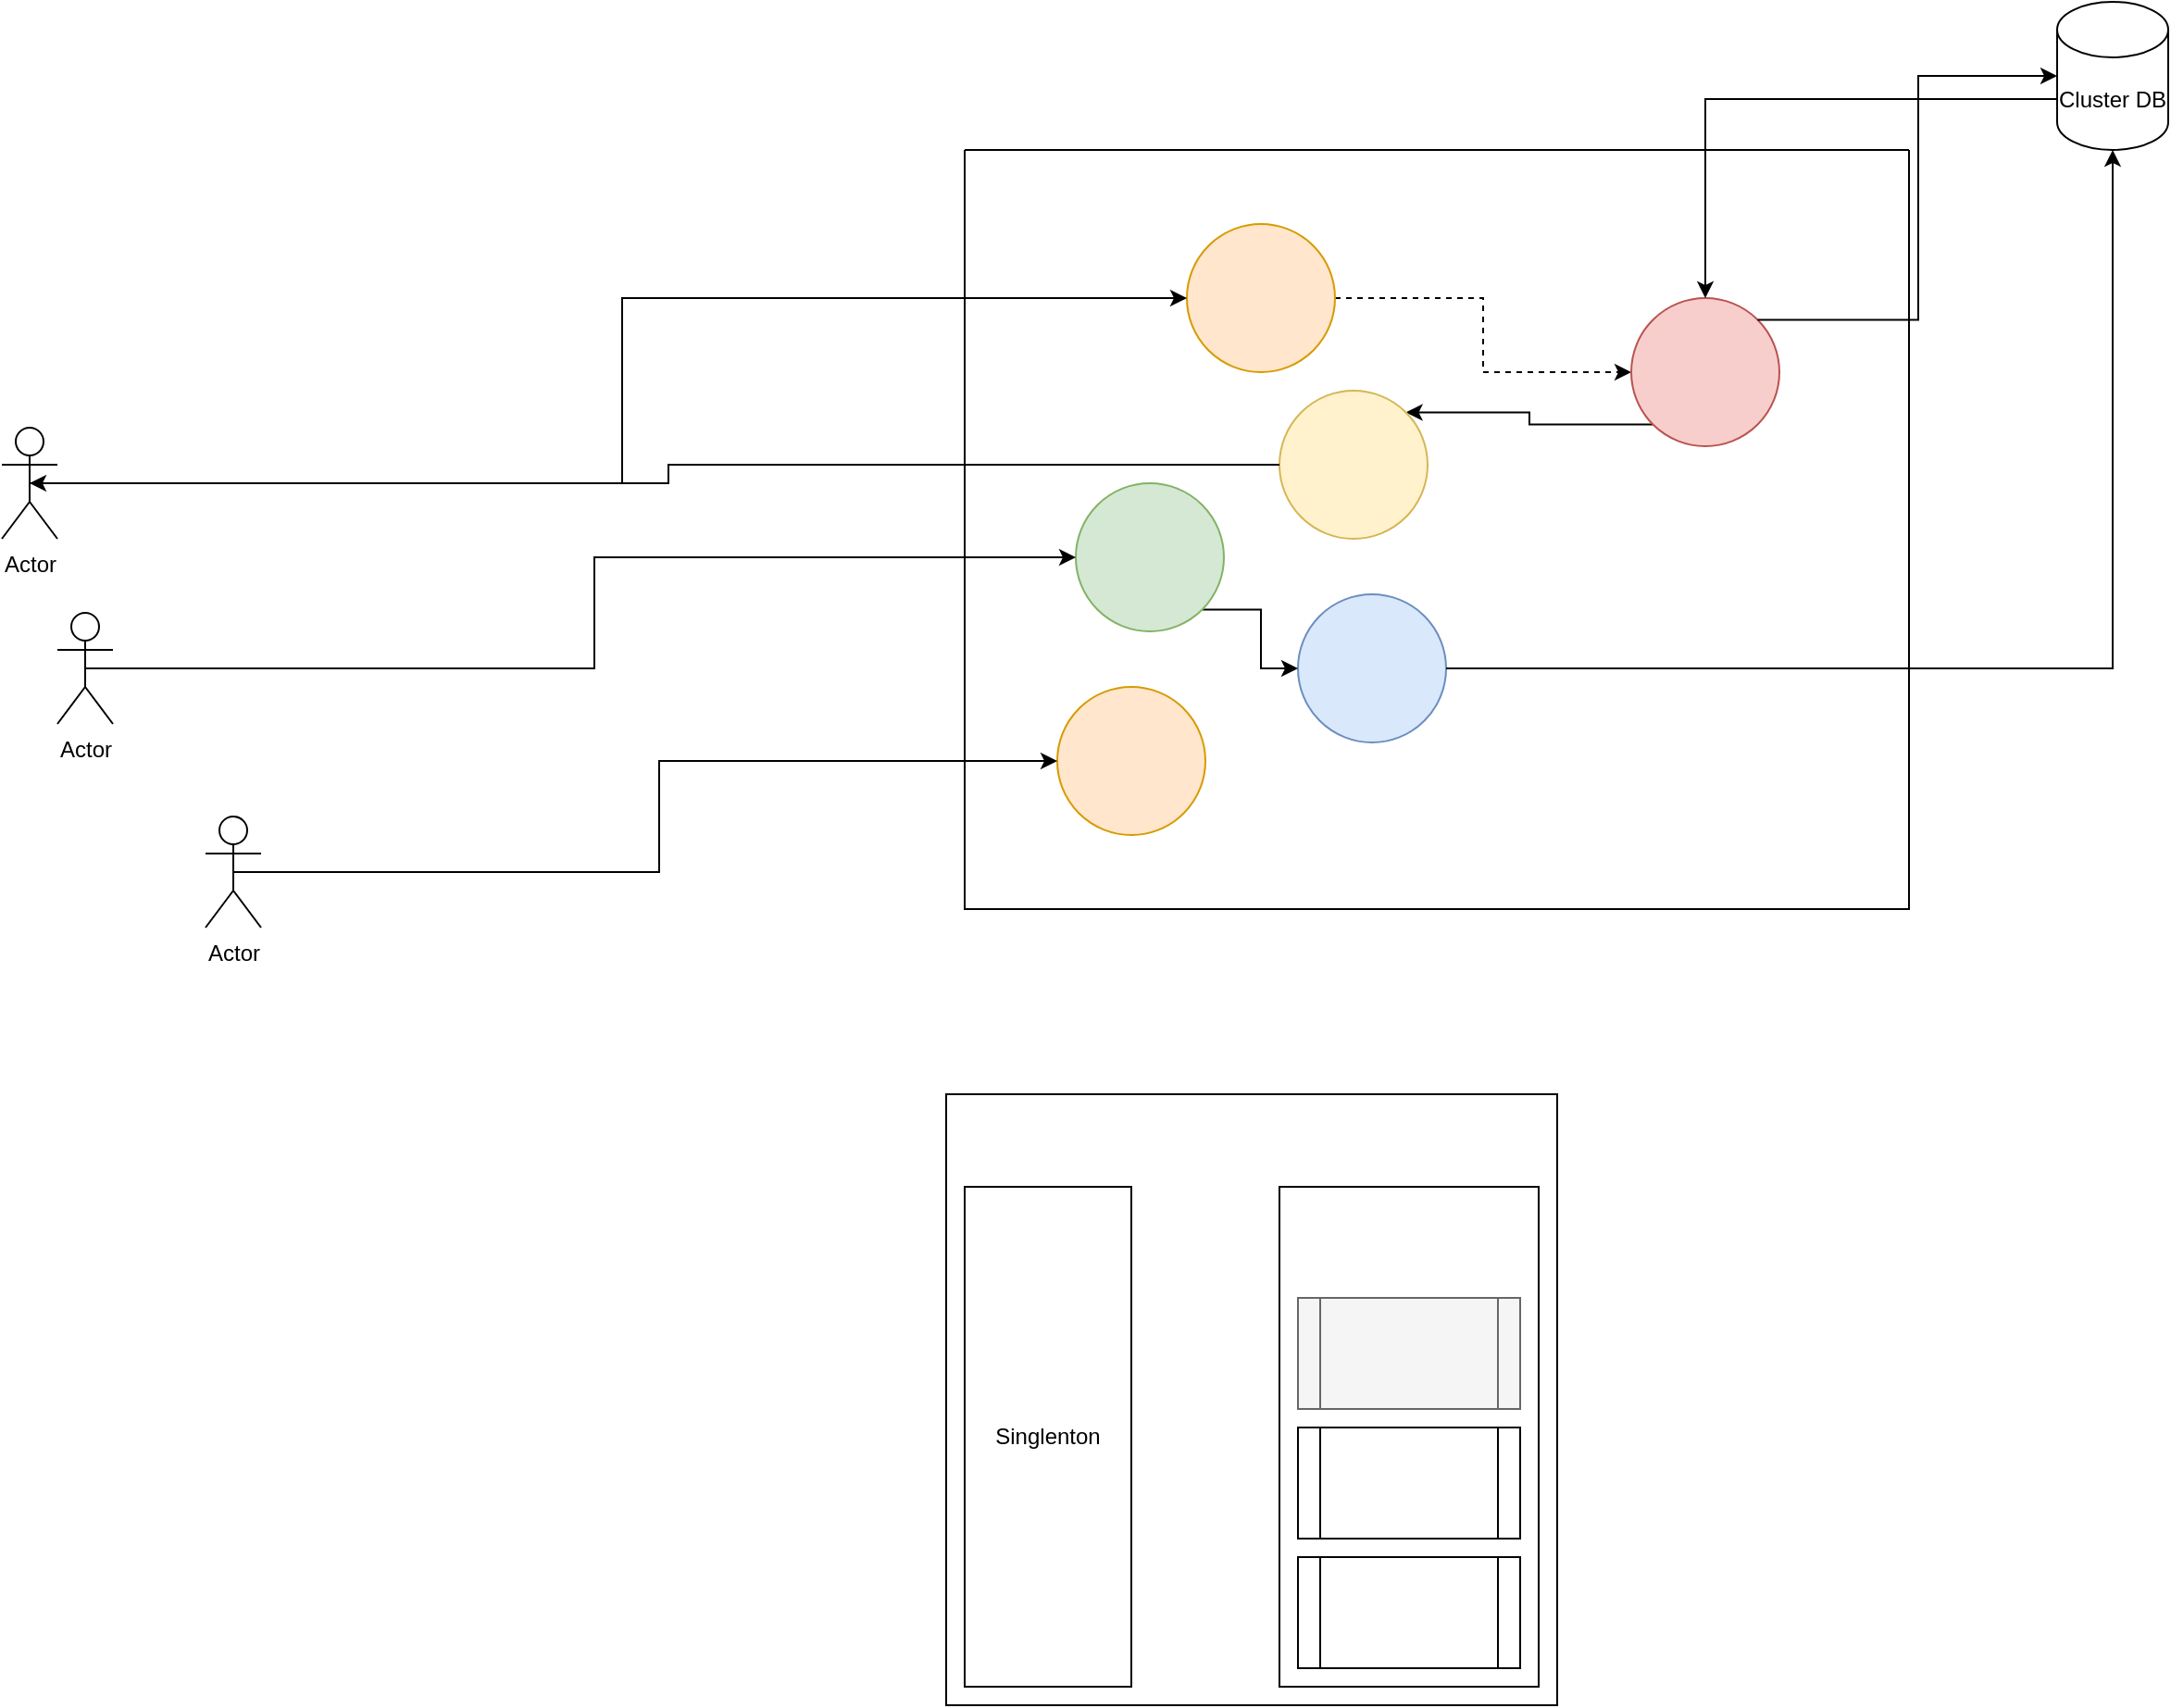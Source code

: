 <mxfile version="23.1.2" type="device">
  <diagram name="Page-1" id="dIZW6_p--HNFTBo7jAEs">
    <mxGraphModel dx="2284" dy="738" grid="1" gridSize="10" guides="1" tooltips="1" connect="1" arrows="1" fold="1" page="1" pageScale="1" pageWidth="850" pageHeight="1100" math="0" shadow="0">
      <root>
        <mxCell id="0" />
        <mxCell id="1" parent="0" />
        <mxCell id="28aCtGk1oSKQ_0A7ikTk-1" value="" style="swimlane;startSize=0;" vertex="1" parent="1">
          <mxGeometry x="390" y="130" width="510" height="410" as="geometry" />
        </mxCell>
        <mxCell id="28aCtGk1oSKQ_0A7ikTk-10" style="edgeStyle=orthogonalEdgeStyle;rounded=0;orthogonalLoop=1;jettySize=auto;html=1;exitX=1;exitY=0.5;exitDx=0;exitDy=0;dashed=1;" edge="1" parent="28aCtGk1oSKQ_0A7ikTk-1" source="28aCtGk1oSKQ_0A7ikTk-2" target="28aCtGk1oSKQ_0A7ikTk-5">
          <mxGeometry relative="1" as="geometry" />
        </mxCell>
        <mxCell id="28aCtGk1oSKQ_0A7ikTk-2" value="" style="ellipse;whiteSpace=wrap;html=1;aspect=fixed;fillColor=#ffe6cc;strokeColor=#d79b00;" vertex="1" parent="28aCtGk1oSKQ_0A7ikTk-1">
          <mxGeometry x="120" y="40" width="80" height="80" as="geometry" />
        </mxCell>
        <mxCell id="28aCtGk1oSKQ_0A7ikTk-20" style="edgeStyle=orthogonalEdgeStyle;rounded=0;orthogonalLoop=1;jettySize=auto;html=1;exitX=0;exitY=1;exitDx=0;exitDy=0;entryX=1;entryY=0;entryDx=0;entryDy=0;" edge="1" parent="28aCtGk1oSKQ_0A7ikTk-1" source="28aCtGk1oSKQ_0A7ikTk-5" target="28aCtGk1oSKQ_0A7ikTk-19">
          <mxGeometry relative="1" as="geometry" />
        </mxCell>
        <mxCell id="28aCtGk1oSKQ_0A7ikTk-5" value="" style="ellipse;whiteSpace=wrap;html=1;aspect=fixed;fillColor=#f8cecc;strokeColor=#b85450;" vertex="1" parent="28aCtGk1oSKQ_0A7ikTk-1">
          <mxGeometry x="360" y="80" width="80" height="80" as="geometry" />
        </mxCell>
        <mxCell id="28aCtGk1oSKQ_0A7ikTk-4" value="" style="ellipse;whiteSpace=wrap;html=1;aspect=fixed;fillColor=#dae8fc;strokeColor=#6c8ebf;" vertex="1" parent="28aCtGk1oSKQ_0A7ikTk-1">
          <mxGeometry x="180" y="240" width="80" height="80" as="geometry" />
        </mxCell>
        <mxCell id="28aCtGk1oSKQ_0A7ikTk-11" style="edgeStyle=orthogonalEdgeStyle;rounded=0;orthogonalLoop=1;jettySize=auto;html=1;exitX=1;exitY=1;exitDx=0;exitDy=0;" edge="1" parent="28aCtGk1oSKQ_0A7ikTk-1" source="28aCtGk1oSKQ_0A7ikTk-3" target="28aCtGk1oSKQ_0A7ikTk-4">
          <mxGeometry relative="1" as="geometry" />
        </mxCell>
        <mxCell id="28aCtGk1oSKQ_0A7ikTk-3" value="" style="ellipse;whiteSpace=wrap;html=1;aspect=fixed;fillColor=#d5e8d4;strokeColor=#82b366;" vertex="1" parent="28aCtGk1oSKQ_0A7ikTk-1">
          <mxGeometry x="60" y="180" width="80" height="80" as="geometry" />
        </mxCell>
        <mxCell id="28aCtGk1oSKQ_0A7ikTk-17" value="" style="ellipse;whiteSpace=wrap;html=1;aspect=fixed;fillColor=#ffe6cc;strokeColor=#d79b00;" vertex="1" parent="28aCtGk1oSKQ_0A7ikTk-1">
          <mxGeometry x="50" y="290" width="80" height="80" as="geometry" />
        </mxCell>
        <mxCell id="28aCtGk1oSKQ_0A7ikTk-19" value="" style="ellipse;whiteSpace=wrap;html=1;aspect=fixed;fillColor=#fff2cc;strokeColor=#d6b656;" vertex="1" parent="28aCtGk1oSKQ_0A7ikTk-1">
          <mxGeometry x="170" y="130" width="80" height="80" as="geometry" />
        </mxCell>
        <mxCell id="28aCtGk1oSKQ_0A7ikTk-7" style="edgeStyle=orthogonalEdgeStyle;rounded=0;orthogonalLoop=1;jettySize=auto;html=1;exitX=0.5;exitY=0.5;exitDx=0;exitDy=0;exitPerimeter=0;entryX=0;entryY=0.5;entryDx=0;entryDy=0;" edge="1" parent="1" source="28aCtGk1oSKQ_0A7ikTk-6" target="28aCtGk1oSKQ_0A7ikTk-2">
          <mxGeometry relative="1" as="geometry" />
        </mxCell>
        <mxCell id="28aCtGk1oSKQ_0A7ikTk-6" value="Actor" style="shape=umlActor;verticalLabelPosition=bottom;verticalAlign=top;html=1;outlineConnect=0;" vertex="1" parent="1">
          <mxGeometry x="-130" y="280" width="30" height="60" as="geometry" />
        </mxCell>
        <mxCell id="28aCtGk1oSKQ_0A7ikTk-9" style="edgeStyle=orthogonalEdgeStyle;rounded=0;orthogonalLoop=1;jettySize=auto;html=1;exitX=0.5;exitY=0.5;exitDx=0;exitDy=0;exitPerimeter=0;" edge="1" parent="1" source="28aCtGk1oSKQ_0A7ikTk-8" target="28aCtGk1oSKQ_0A7ikTk-3">
          <mxGeometry relative="1" as="geometry" />
        </mxCell>
        <mxCell id="28aCtGk1oSKQ_0A7ikTk-8" value="Actor" style="shape=umlActor;verticalLabelPosition=bottom;verticalAlign=top;html=1;outlineConnect=0;" vertex="1" parent="1">
          <mxGeometry x="-100" y="380" width="30" height="60" as="geometry" />
        </mxCell>
        <mxCell id="28aCtGk1oSKQ_0A7ikTk-18" style="edgeStyle=orthogonalEdgeStyle;rounded=0;orthogonalLoop=1;jettySize=auto;html=1;exitX=0;exitY=0;exitDx=0;exitDy=52.5;exitPerimeter=0;" edge="1" parent="1" source="28aCtGk1oSKQ_0A7ikTk-12" target="28aCtGk1oSKQ_0A7ikTk-5">
          <mxGeometry relative="1" as="geometry" />
        </mxCell>
        <mxCell id="28aCtGk1oSKQ_0A7ikTk-12" value="Cluster DB" style="shape=cylinder3;whiteSpace=wrap;html=1;boundedLbl=1;backgroundOutline=1;size=15;" vertex="1" parent="1">
          <mxGeometry x="980" y="50" width="60" height="80" as="geometry" />
        </mxCell>
        <mxCell id="28aCtGk1oSKQ_0A7ikTk-13" style="edgeStyle=orthogonalEdgeStyle;rounded=0;orthogonalLoop=1;jettySize=auto;html=1;exitX=1;exitY=0;exitDx=0;exitDy=0;entryX=0;entryY=0.5;entryDx=0;entryDy=0;entryPerimeter=0;" edge="1" parent="1" source="28aCtGk1oSKQ_0A7ikTk-5" target="28aCtGk1oSKQ_0A7ikTk-12">
          <mxGeometry relative="1" as="geometry" />
        </mxCell>
        <mxCell id="28aCtGk1oSKQ_0A7ikTk-14" style="edgeStyle=orthogonalEdgeStyle;rounded=0;orthogonalLoop=1;jettySize=auto;html=1;exitX=1;exitY=0.5;exitDx=0;exitDy=0;entryX=0.5;entryY=1;entryDx=0;entryDy=0;entryPerimeter=0;" edge="1" parent="1" source="28aCtGk1oSKQ_0A7ikTk-4" target="28aCtGk1oSKQ_0A7ikTk-12">
          <mxGeometry relative="1" as="geometry" />
        </mxCell>
        <mxCell id="28aCtGk1oSKQ_0A7ikTk-16" style="edgeStyle=orthogonalEdgeStyle;rounded=0;orthogonalLoop=1;jettySize=auto;html=1;exitX=0.5;exitY=0.5;exitDx=0;exitDy=0;exitPerimeter=0;entryX=0;entryY=0.5;entryDx=0;entryDy=0;" edge="1" parent="1" source="28aCtGk1oSKQ_0A7ikTk-15" target="28aCtGk1oSKQ_0A7ikTk-17">
          <mxGeometry relative="1" as="geometry" />
        </mxCell>
        <mxCell id="28aCtGk1oSKQ_0A7ikTk-15" value="Actor" style="shape=umlActor;verticalLabelPosition=bottom;verticalAlign=top;html=1;outlineConnect=0;" vertex="1" parent="1">
          <mxGeometry x="-20" y="490" width="30" height="60" as="geometry" />
        </mxCell>
        <mxCell id="28aCtGk1oSKQ_0A7ikTk-21" style="edgeStyle=orthogonalEdgeStyle;rounded=0;orthogonalLoop=1;jettySize=auto;html=1;exitX=0;exitY=0.5;exitDx=0;exitDy=0;entryX=0.5;entryY=0.5;entryDx=0;entryDy=0;entryPerimeter=0;" edge="1" parent="1" source="28aCtGk1oSKQ_0A7ikTk-19" target="28aCtGk1oSKQ_0A7ikTk-6">
          <mxGeometry relative="1" as="geometry" />
        </mxCell>
        <mxCell id="28aCtGk1oSKQ_0A7ikTk-22" value="" style="whiteSpace=wrap;html=1;aspect=fixed;" vertex="1" parent="1">
          <mxGeometry x="380" y="640" width="330" height="330" as="geometry" />
        </mxCell>
        <mxCell id="28aCtGk1oSKQ_0A7ikTk-23" value="Singlenton" style="rounded=0;whiteSpace=wrap;html=1;" vertex="1" parent="1">
          <mxGeometry x="390" y="690" width="90" height="270" as="geometry" />
        </mxCell>
        <mxCell id="28aCtGk1oSKQ_0A7ikTk-24" value="" style="rounded=0;whiteSpace=wrap;html=1;" vertex="1" parent="1">
          <mxGeometry x="560" y="690" width="140" height="270" as="geometry" />
        </mxCell>
        <mxCell id="28aCtGk1oSKQ_0A7ikTk-25" value="" style="shape=process;whiteSpace=wrap;html=1;backgroundOutline=1;" vertex="1" parent="1">
          <mxGeometry x="570" y="890" width="120" height="60" as="geometry" />
        </mxCell>
        <mxCell id="28aCtGk1oSKQ_0A7ikTk-26" value="" style="shape=process;whiteSpace=wrap;html=1;backgroundOutline=1;" vertex="1" parent="1">
          <mxGeometry x="570" y="820" width="120" height="60" as="geometry" />
        </mxCell>
        <mxCell id="28aCtGk1oSKQ_0A7ikTk-27" value="" style="shape=process;whiteSpace=wrap;html=1;backgroundOutline=1;fillColor=#f5f5f5;fontColor=#333333;strokeColor=#666666;" vertex="1" parent="1">
          <mxGeometry x="570" y="750" width="120" height="60" as="geometry" />
        </mxCell>
      </root>
    </mxGraphModel>
  </diagram>
</mxfile>
